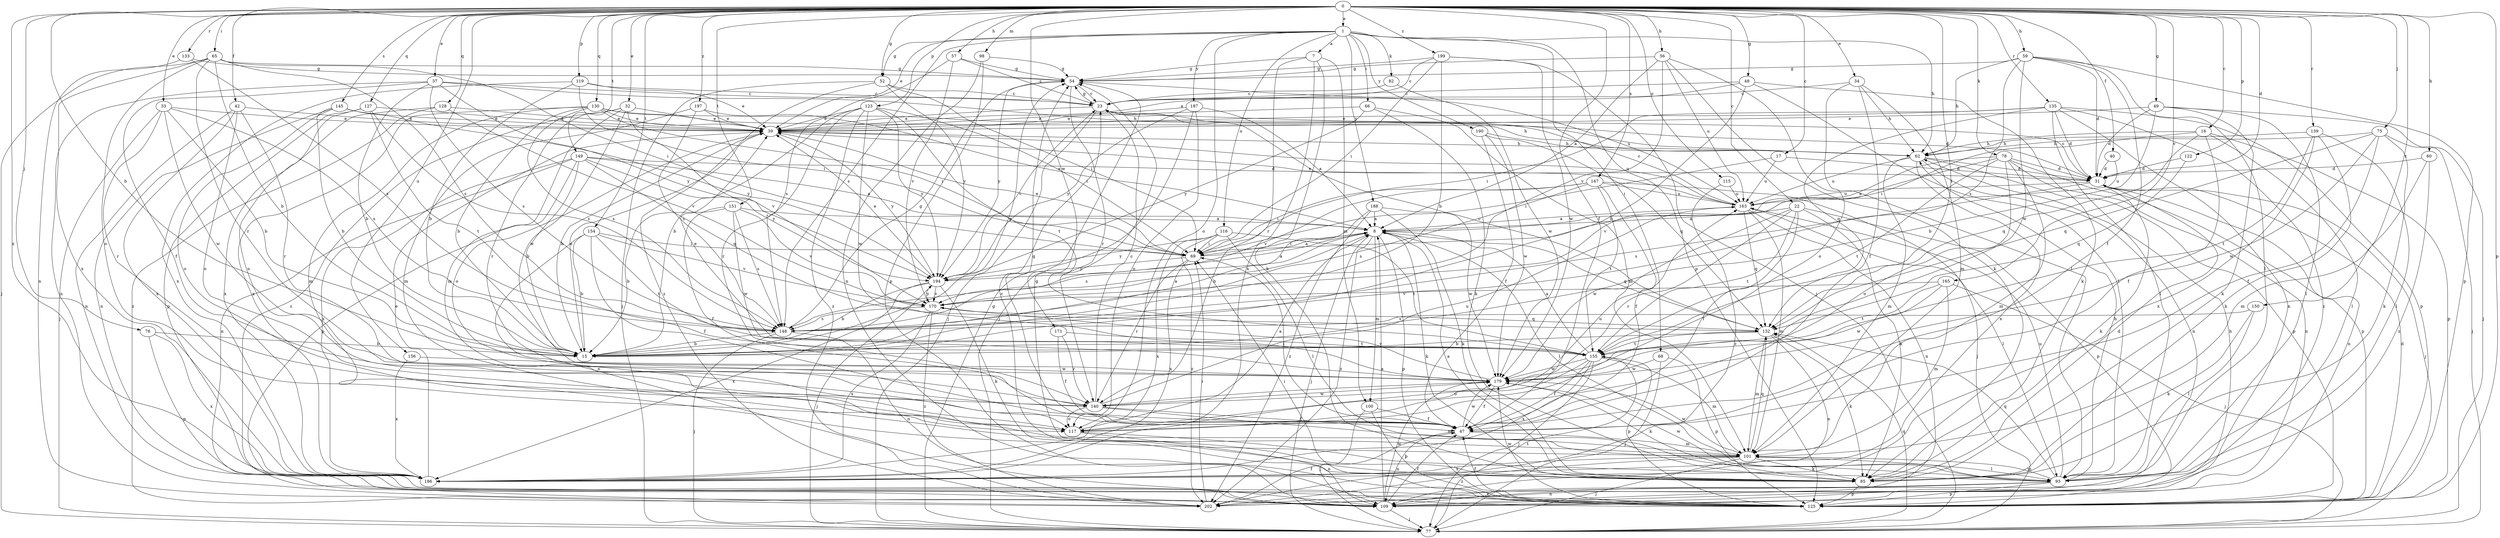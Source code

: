 strict digraph  {
0;
1;
7;
8;
15;
16;
17;
22;
23;
31;
32;
33;
34;
37;
39;
40;
42;
47;
48;
49;
52;
54;
56;
57;
59;
60;
62;
65;
66;
68;
69;
75;
76;
77;
78;
82;
85;
93;
98;
100;
101;
109;
115;
116;
117;
119;
122;
123;
125;
127;
128;
130;
132;
133;
135;
139;
140;
145;
147;
148;
149;
150;
151;
154;
155;
156;
163;
165;
170;
171;
179;
186;
187;
188;
190;
194;
197;
199;
202;
0 -> 1  [label=a];
0 -> 15  [label=b];
0 -> 16  [label=c];
0 -> 17  [label=c];
0 -> 22  [label=c];
0 -> 31  [label=d];
0 -> 32  [label=e];
0 -> 33  [label=e];
0 -> 34  [label=e];
0 -> 37  [label=e];
0 -> 40  [label=f];
0 -> 42  [label=f];
0 -> 47  [label=f];
0 -> 48  [label=g];
0 -> 49  [label=g];
0 -> 52  [label=g];
0 -> 56  [label=h];
0 -> 57  [label=h];
0 -> 59  [label=h];
0 -> 60  [label=h];
0 -> 65  [label=i];
0 -> 75  [label=j];
0 -> 76  [label=j];
0 -> 78  [label=k];
0 -> 98  [label=m];
0 -> 115  [label=o];
0 -> 119  [label=p];
0 -> 122  [label=p];
0 -> 123  [label=p];
0 -> 125  [label=p];
0 -> 127  [label=q];
0 -> 128  [label=q];
0 -> 130  [label=q];
0 -> 133  [label=r];
0 -> 135  [label=r];
0 -> 139  [label=r];
0 -> 145  [label=s];
0 -> 147  [label=s];
0 -> 149  [label=t];
0 -> 150  [label=t];
0 -> 151  [label=t];
0 -> 154  [label=t];
0 -> 155  [label=t];
0 -> 156  [label=u];
0 -> 165  [label=v];
0 -> 171  [label=w];
0 -> 186  [label=x];
0 -> 197  [label=z];
0 -> 199  [label=z];
1 -> 7  [label=a];
1 -> 39  [label=e];
1 -> 52  [label=g];
1 -> 62  [label=h];
1 -> 66  [label=i];
1 -> 68  [label=i];
1 -> 82  [label=k];
1 -> 116  [label=o];
1 -> 117  [label=o];
1 -> 125  [label=p];
1 -> 148  [label=s];
1 -> 187  [label=y];
1 -> 188  [label=y];
1 -> 190  [label=y];
7 -> 54  [label=g];
7 -> 85  [label=k];
7 -> 100  [label=m];
7 -> 140  [label=r];
7 -> 186  [label=x];
8 -> 69  [label=i];
8 -> 77  [label=j];
8 -> 85  [label=k];
8 -> 93  [label=l];
8 -> 100  [label=m];
8 -> 125  [label=p];
8 -> 132  [label=q];
8 -> 148  [label=s];
8 -> 202  [label=z];
15 -> 39  [label=e];
15 -> 54  [label=g];
16 -> 47  [label=f];
16 -> 62  [label=h];
16 -> 69  [label=i];
16 -> 93  [label=l];
16 -> 125  [label=p];
16 -> 132  [label=q];
17 -> 31  [label=d];
17 -> 69  [label=i];
17 -> 163  [label=u];
22 -> 8  [label=a];
22 -> 47  [label=f];
22 -> 85  [label=k];
22 -> 125  [label=p];
22 -> 140  [label=r];
22 -> 155  [label=t];
22 -> 179  [label=w];
23 -> 39  [label=e];
23 -> 54  [label=g];
23 -> 77  [label=j];
31 -> 23  [label=c];
31 -> 77  [label=j];
31 -> 85  [label=k];
31 -> 109  [label=n];
31 -> 148  [label=s];
31 -> 163  [label=u];
32 -> 39  [label=e];
32 -> 101  [label=m];
32 -> 140  [label=r];
32 -> 170  [label=v];
32 -> 179  [label=w];
32 -> 202  [label=z];
33 -> 15  [label=b];
33 -> 39  [label=e];
33 -> 77  [label=j];
33 -> 140  [label=r];
33 -> 148  [label=s];
33 -> 179  [label=w];
34 -> 23  [label=c];
34 -> 47  [label=f];
34 -> 62  [label=h];
34 -> 101  [label=m];
34 -> 117  [label=o];
37 -> 15  [label=b];
37 -> 23  [label=c];
37 -> 47  [label=f];
37 -> 62  [label=h];
37 -> 109  [label=n];
37 -> 148  [label=s];
37 -> 194  [label=y];
39 -> 15  [label=b];
39 -> 62  [label=h];
39 -> 117  [label=o];
39 -> 163  [label=u];
39 -> 194  [label=y];
40 -> 31  [label=d];
40 -> 163  [label=u];
42 -> 39  [label=e];
42 -> 109  [label=n];
42 -> 117  [label=o];
42 -> 140  [label=r];
42 -> 186  [label=x];
47 -> 54  [label=g];
47 -> 69  [label=i];
47 -> 101  [label=m];
47 -> 109  [label=n];
47 -> 179  [label=w];
48 -> 15  [label=b];
48 -> 23  [label=c];
48 -> 39  [label=e];
48 -> 85  [label=k];
48 -> 93  [label=l];
49 -> 15  [label=b];
49 -> 31  [label=d];
49 -> 39  [label=e];
49 -> 77  [label=j];
49 -> 85  [label=k];
49 -> 93  [label=l];
52 -> 23  [label=c];
52 -> 69  [label=i];
52 -> 77  [label=j];
52 -> 194  [label=y];
52 -> 202  [label=z];
54 -> 23  [label=c];
54 -> 140  [label=r];
54 -> 163  [label=u];
54 -> 194  [label=y];
56 -> 8  [label=a];
56 -> 54  [label=g];
56 -> 85  [label=k];
56 -> 93  [label=l];
56 -> 163  [label=u];
56 -> 170  [label=v];
57 -> 23  [label=c];
57 -> 54  [label=g];
57 -> 148  [label=s];
57 -> 170  [label=v];
59 -> 31  [label=d];
59 -> 47  [label=f];
59 -> 54  [label=g];
59 -> 62  [label=h];
59 -> 93  [label=l];
59 -> 125  [label=p];
59 -> 148  [label=s];
59 -> 179  [label=w];
60 -> 31  [label=d];
60 -> 101  [label=m];
60 -> 202  [label=z];
62 -> 31  [label=d];
62 -> 101  [label=m];
62 -> 109  [label=n];
62 -> 125  [label=p];
62 -> 163  [label=u];
62 -> 186  [label=x];
65 -> 15  [label=b];
65 -> 54  [label=g];
65 -> 69  [label=i];
65 -> 77  [label=j];
65 -> 117  [label=o];
65 -> 140  [label=r];
65 -> 148  [label=s];
65 -> 186  [label=x];
66 -> 39  [label=e];
66 -> 85  [label=k];
66 -> 101  [label=m];
66 -> 194  [label=y];
68 -> 77  [label=j];
68 -> 125  [label=p];
68 -> 179  [label=w];
69 -> 8  [label=a];
69 -> 39  [label=e];
69 -> 140  [label=r];
69 -> 186  [label=x];
69 -> 194  [label=y];
75 -> 47  [label=f];
75 -> 62  [label=h];
75 -> 77  [label=j];
75 -> 85  [label=k];
75 -> 132  [label=q];
75 -> 179  [label=w];
76 -> 15  [label=b];
76 -> 125  [label=p];
76 -> 186  [label=x];
77 -> 54  [label=g];
77 -> 132  [label=q];
77 -> 155  [label=t];
78 -> 8  [label=a];
78 -> 31  [label=d];
78 -> 101  [label=m];
78 -> 109  [label=n];
78 -> 117  [label=o];
78 -> 125  [label=p];
78 -> 155  [label=t];
78 -> 170  [label=v];
82 -> 23  [label=c];
82 -> 179  [label=w];
85 -> 8  [label=a];
85 -> 23  [label=c];
85 -> 31  [label=d];
85 -> 54  [label=g];
85 -> 125  [label=p];
93 -> 62  [label=h];
93 -> 101  [label=m];
93 -> 109  [label=n];
93 -> 125  [label=p];
93 -> 132  [label=q];
93 -> 163  [label=u];
93 -> 179  [label=w];
93 -> 202  [label=z];
98 -> 54  [label=g];
98 -> 109  [label=n];
98 -> 125  [label=p];
100 -> 47  [label=f];
100 -> 77  [label=j];
100 -> 125  [label=p];
101 -> 77  [label=j];
101 -> 85  [label=k];
101 -> 93  [label=l];
101 -> 132  [label=q];
101 -> 179  [label=w];
101 -> 186  [label=x];
101 -> 202  [label=z];
109 -> 8  [label=a];
109 -> 47  [label=f];
109 -> 62  [label=h];
109 -> 77  [label=j];
109 -> 179  [label=w];
115 -> 163  [label=u];
115 -> 202  [label=z];
116 -> 69  [label=i];
116 -> 93  [label=l];
116 -> 155  [label=t];
116 -> 186  [label=x];
116 -> 194  [label=y];
116 -> 202  [label=z];
117 -> 8  [label=a];
117 -> 93  [label=l];
117 -> 109  [label=n];
117 -> 163  [label=u];
119 -> 15  [label=b];
119 -> 23  [label=c];
119 -> 39  [label=e];
119 -> 69  [label=i];
119 -> 186  [label=x];
122 -> 31  [label=d];
122 -> 132  [label=q];
123 -> 15  [label=b];
123 -> 39  [label=e];
123 -> 69  [label=i];
123 -> 140  [label=r];
123 -> 155  [label=t];
123 -> 179  [label=w];
123 -> 194  [label=y];
123 -> 202  [label=z];
125 -> 31  [label=d];
125 -> 47  [label=f];
125 -> 69  [label=i];
125 -> 179  [label=w];
127 -> 39  [label=e];
127 -> 117  [label=o];
127 -> 125  [label=p];
127 -> 148  [label=s];
127 -> 155  [label=t];
128 -> 39  [label=e];
128 -> 170  [label=v];
128 -> 186  [label=x];
128 -> 202  [label=z];
130 -> 15  [label=b];
130 -> 31  [label=d];
130 -> 39  [label=e];
130 -> 62  [label=h];
130 -> 69  [label=i];
130 -> 101  [label=m];
130 -> 148  [label=s];
130 -> 186  [label=x];
132 -> 15  [label=b];
132 -> 23  [label=c];
132 -> 85  [label=k];
132 -> 101  [label=m];
132 -> 109  [label=n];
132 -> 155  [label=t];
133 -> 54  [label=g];
133 -> 109  [label=n];
133 -> 148  [label=s];
135 -> 31  [label=d];
135 -> 39  [label=e];
135 -> 69  [label=i];
135 -> 93  [label=l];
135 -> 109  [label=n];
135 -> 125  [label=p];
135 -> 132  [label=q];
135 -> 202  [label=z];
139 -> 62  [label=h];
139 -> 85  [label=k];
139 -> 93  [label=l];
139 -> 155  [label=t];
139 -> 186  [label=x];
140 -> 23  [label=c];
140 -> 47  [label=f];
140 -> 101  [label=m];
140 -> 117  [label=o];
140 -> 163  [label=u];
140 -> 179  [label=w];
145 -> 15  [label=b];
145 -> 39  [label=e];
145 -> 109  [label=n];
145 -> 117  [label=o];
145 -> 194  [label=y];
147 -> 47  [label=f];
147 -> 69  [label=i];
147 -> 77  [label=j];
147 -> 148  [label=s];
147 -> 155  [label=t];
147 -> 163  [label=u];
147 -> 170  [label=v];
148 -> 8  [label=a];
148 -> 15  [label=b];
148 -> 54  [label=g];
148 -> 77  [label=j];
148 -> 109  [label=n];
149 -> 8  [label=a];
149 -> 15  [label=b];
149 -> 31  [label=d];
149 -> 109  [label=n];
149 -> 125  [label=p];
149 -> 132  [label=q];
149 -> 186  [label=x];
149 -> 194  [label=y];
150 -> 85  [label=k];
150 -> 93  [label=l];
150 -> 148  [label=s];
151 -> 8  [label=a];
151 -> 15  [label=b];
151 -> 47  [label=f];
151 -> 148  [label=s];
151 -> 170  [label=v];
151 -> 179  [label=w];
154 -> 15  [label=b];
154 -> 47  [label=f];
154 -> 69  [label=i];
154 -> 109  [label=n];
154 -> 155  [label=t];
154 -> 170  [label=v];
155 -> 8  [label=a];
155 -> 39  [label=e];
155 -> 47  [label=f];
155 -> 77  [label=j];
155 -> 101  [label=m];
155 -> 117  [label=o];
155 -> 125  [label=p];
155 -> 179  [label=w];
155 -> 186  [label=x];
156 -> 179  [label=w];
156 -> 186  [label=x];
163 -> 8  [label=a];
163 -> 23  [label=c];
163 -> 39  [label=e];
163 -> 93  [label=l];
163 -> 101  [label=m];
163 -> 109  [label=n];
163 -> 132  [label=q];
165 -> 77  [label=j];
165 -> 101  [label=m];
165 -> 155  [label=t];
165 -> 170  [label=v];
165 -> 179  [label=w];
170 -> 132  [label=q];
170 -> 148  [label=s];
170 -> 186  [label=x];
170 -> 194  [label=y];
170 -> 202  [label=z];
171 -> 47  [label=f];
171 -> 140  [label=r];
171 -> 155  [label=t];
179 -> 47  [label=f];
179 -> 85  [label=k];
179 -> 140  [label=r];
179 -> 170  [label=v];
186 -> 39  [label=e];
187 -> 8  [label=a];
187 -> 39  [label=e];
187 -> 77  [label=j];
187 -> 117  [label=o];
187 -> 194  [label=y];
188 -> 8  [label=a];
188 -> 15  [label=b];
188 -> 85  [label=k];
188 -> 179  [label=w];
188 -> 202  [label=z];
190 -> 47  [label=f];
190 -> 62  [label=h];
190 -> 132  [label=q];
190 -> 179  [label=w];
194 -> 8  [label=a];
194 -> 15  [label=b];
194 -> 23  [label=c];
194 -> 39  [label=e];
194 -> 77  [label=j];
194 -> 85  [label=k];
194 -> 170  [label=v];
194 -> 186  [label=x];
197 -> 8  [label=a];
197 -> 39  [label=e];
197 -> 101  [label=m];
197 -> 148  [label=s];
199 -> 15  [label=b];
199 -> 23  [label=c];
199 -> 54  [label=g];
199 -> 69  [label=i];
199 -> 77  [label=j];
199 -> 179  [label=w];
202 -> 47  [label=f];
202 -> 69  [label=i];
}
